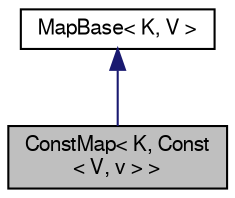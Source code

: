 digraph "ConstMap&lt; K, Const&lt; V, v &gt; &gt;"
{
 // LATEX_PDF_SIZE
  edge [fontname="FreeSans",fontsize="10",labelfontname="FreeSans",labelfontsize="10"];
  node [fontname="FreeSans",fontsize="10",shape=record];
  Node0 [label="ConstMap\< K, Const\l\< V, v \> \>",height=0.2,width=0.4,color="black", fillcolor="grey75", style="filled", fontcolor="black",tooltip="Constant map with inlined constant value."];
  Node1 -> Node0 [dir="back",color="midnightblue",fontsize="10",style="solid",fontname="FreeSans"];
  Node1 [label="MapBase\< K, V \>",height=0.2,width=0.4,color="black", fillcolor="white", style="filled",URL="$a03161.html",tooltip="Base class of maps."];
}
